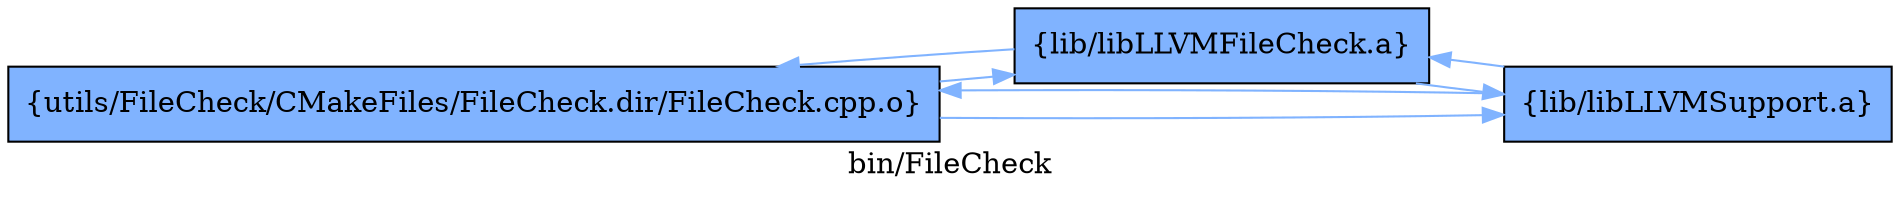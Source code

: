digraph "bin/FileCheck" {
	label="bin/FileCheck";
	rankdir=LR;
	{ rank=same; Node0x558abadb9da8;  }

	Node0x558abadb9da8 [shape=record,shape=box,group=1,style=filled,fillcolor="0.600000 0.5 1",label="{utils/FileCheck/CMakeFiles/FileCheck.dir/FileCheck.cpp.o}"];
	Node0x558abadb9da8 -> Node0x558abadb8e58[color="0.600000 0.5 1"];
	Node0x558abadb9da8 -> Node0x558abadb8958[color="0.600000 0.5 1"];
	Node0x558abadb8e58 [shape=record,shape=box,group=1,style=filled,fillcolor="0.600000 0.5 1",label="{lib/libLLVMFileCheck.a}"];
	Node0x558abadb8e58 -> Node0x558abadb9da8[color="0.600000 0.5 1"];
	Node0x558abadb8e58 -> Node0x558abadb8958[color="0.600000 0.5 1"];
	Node0x558abadb8958 [shape=record,shape=box,group=1,style=filled,fillcolor="0.600000 0.5 1",label="{lib/libLLVMSupport.a}"];
	Node0x558abadb8958 -> Node0x558abadb9da8[color="0.600000 0.5 1"];
	Node0x558abadb8958 -> Node0x558abadb8e58[color="0.600000 0.5 1"];
}

